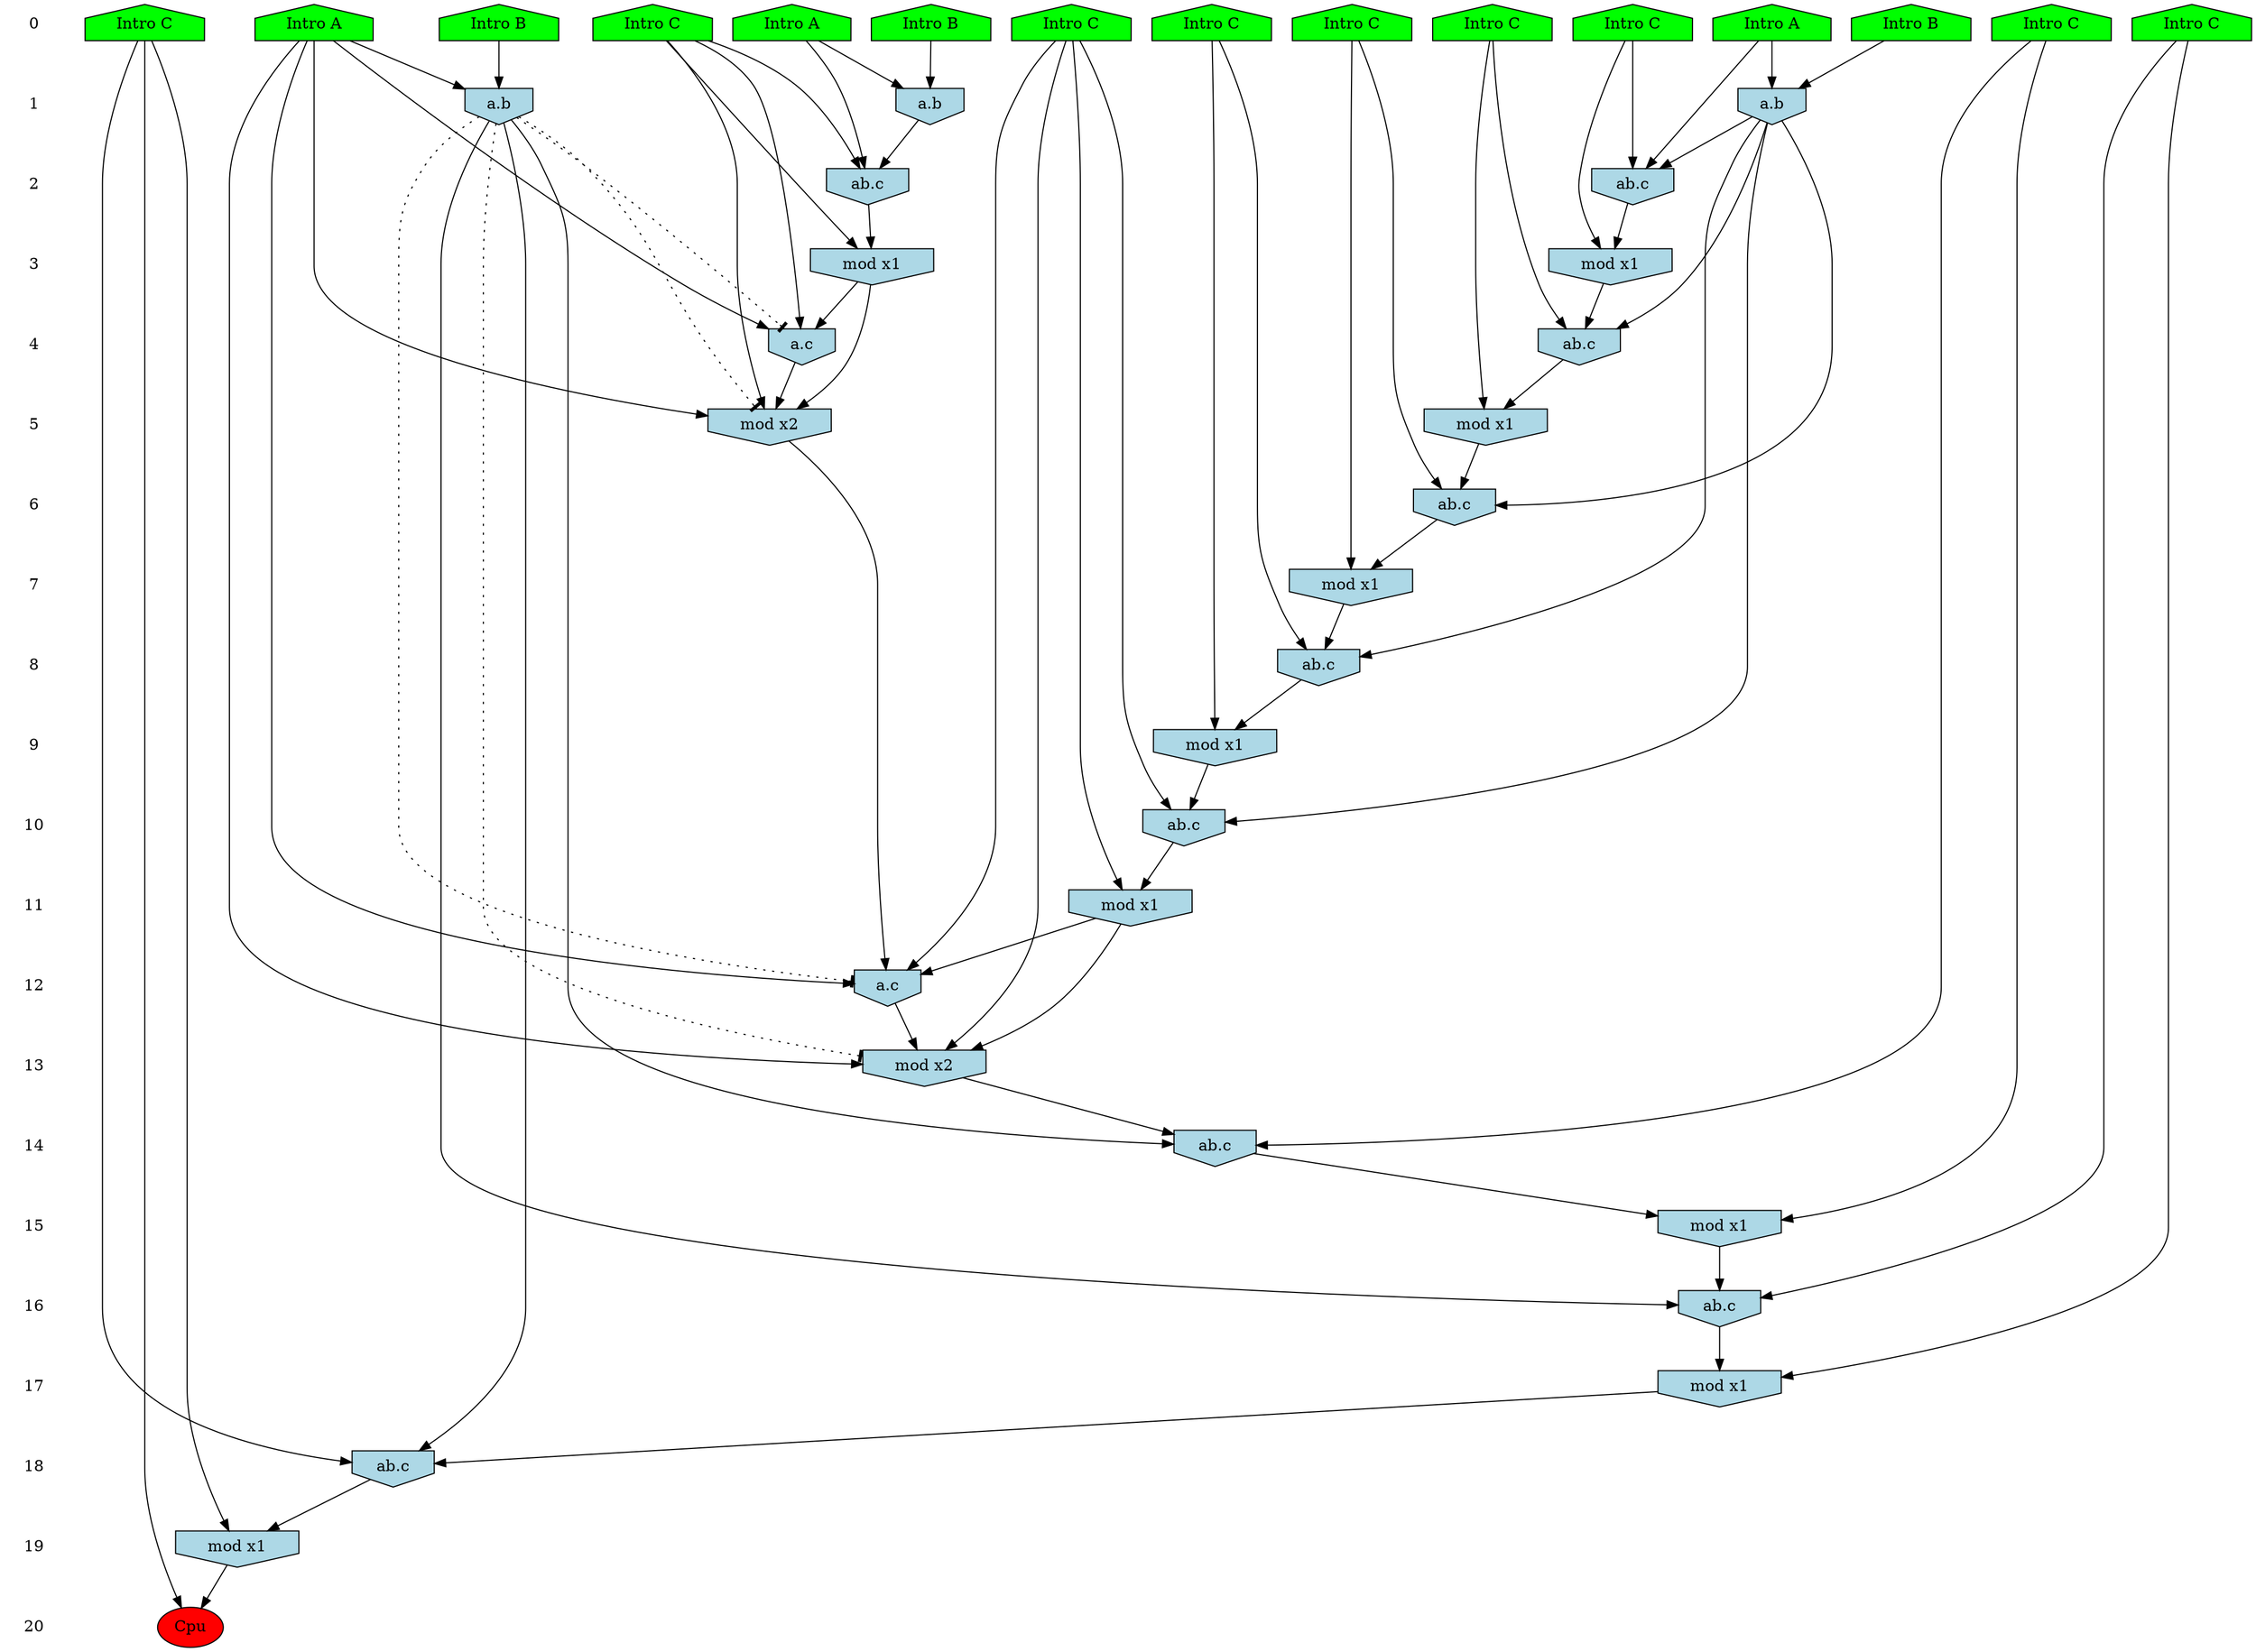/* Compression of 1 causal flows obtained in average at 2.006076E+01 t.u */
/* Compressed causal flows were: [3716] */
digraph G{
 ranksep=.5 ; 
{ rank = same ; "0" [shape=plaintext] ; node_1 [label ="Intro A", shape=house, style=filled, fillcolor=green] ;
node_2 [label ="Intro B", shape=house, style=filled, fillcolor=green] ;
node_3 [label ="Intro A", shape=house, style=filled, fillcolor=green] ;
node_4 [label ="Intro A", shape=house, style=filled, fillcolor=green] ;
node_5 [label ="Intro B", shape=house, style=filled, fillcolor=green] ;
node_6 [label ="Intro B", shape=house, style=filled, fillcolor=green] ;
node_7 [label ="Intro C", shape=house, style=filled, fillcolor=green] ;
node_8 [label ="Intro C", shape=house, style=filled, fillcolor=green] ;
node_9 [label ="Intro C", shape=house, style=filled, fillcolor=green] ;
node_10 [label ="Intro C", shape=house, style=filled, fillcolor=green] ;
node_11 [label ="Intro C", shape=house, style=filled, fillcolor=green] ;
node_12 [label ="Intro C", shape=house, style=filled, fillcolor=green] ;
node_13 [label ="Intro C", shape=house, style=filled, fillcolor=green] ;
node_14 [label ="Intro C", shape=house, style=filled, fillcolor=green] ;
node_15 [label ="Intro C", shape=house, style=filled, fillcolor=green] ;
}
{ rank = same ; "1" [shape=plaintext] ; node_16 [label="a.b", shape=invhouse, style=filled, fillcolor = lightblue] ;
node_27 [label="a.b", shape=invhouse, style=filled, fillcolor = lightblue] ;
node_34 [label="a.b", shape=invhouse, style=filled, fillcolor = lightblue] ;
}
{ rank = same ; "2" [shape=plaintext] ; node_17 [label="ab.c", shape=invhouse, style=filled, fillcolor = lightblue] ;
node_28 [label="ab.c", shape=invhouse, style=filled, fillcolor = lightblue] ;
}
{ rank = same ; "3" [shape=plaintext] ; node_18 [label="mod x1", shape=invhouse, style=filled, fillcolor = lightblue] ;
node_29 [label="mod x1", shape=invhouse, style=filled, fillcolor = lightblue] ;
}
{ rank = same ; "4" [shape=plaintext] ; node_19 [label="ab.c", shape=invhouse, style=filled, fillcolor = lightblue] ;
node_30 [label="a.c", shape=invhouse, style=filled, fillcolor = lightblue] ;
}
{ rank = same ; "5" [shape=plaintext] ; node_20 [label="mod x1", shape=invhouse, style=filled, fillcolor = lightblue] ;
node_31 [label="mod x2", shape=invhouse, style=filled, fillcolor = lightblue] ;
}
{ rank = same ; "6" [shape=plaintext] ; node_21 [label="ab.c", shape=invhouse, style=filled, fillcolor = lightblue] ;
}
{ rank = same ; "7" [shape=plaintext] ; node_22 [label="mod x1", shape=invhouse, style=filled, fillcolor = lightblue] ;
}
{ rank = same ; "8" [shape=plaintext] ; node_23 [label="ab.c", shape=invhouse, style=filled, fillcolor = lightblue] ;
}
{ rank = same ; "9" [shape=plaintext] ; node_24 [label="mod x1", shape=invhouse, style=filled, fillcolor = lightblue] ;
}
{ rank = same ; "10" [shape=plaintext] ; node_25 [label="ab.c", shape=invhouse, style=filled, fillcolor = lightblue] ;
}
{ rank = same ; "11" [shape=plaintext] ; node_26 [label="mod x1", shape=invhouse, style=filled, fillcolor = lightblue] ;
}
{ rank = same ; "12" [shape=plaintext] ; node_32 [label="a.c", shape=invhouse, style=filled, fillcolor = lightblue] ;
}
{ rank = same ; "13" [shape=plaintext] ; node_33 [label="mod x2", shape=invhouse, style=filled, fillcolor = lightblue] ;
}
{ rank = same ; "14" [shape=plaintext] ; node_35 [label="ab.c", shape=invhouse, style=filled, fillcolor = lightblue] ;
}
{ rank = same ; "15" [shape=plaintext] ; node_36 [label="mod x1", shape=invhouse, style=filled, fillcolor = lightblue] ;
}
{ rank = same ; "16" [shape=plaintext] ; node_37 [label="ab.c", shape=invhouse, style=filled, fillcolor = lightblue] ;
}
{ rank = same ; "17" [shape=plaintext] ; node_38 [label="mod x1", shape=invhouse, style=filled, fillcolor = lightblue] ;
}
{ rank = same ; "18" [shape=plaintext] ; node_39 [label="ab.c", shape=invhouse, style=filled, fillcolor = lightblue] ;
}
{ rank = same ; "19" [shape=plaintext] ; node_40 [label="mod x1", shape=invhouse, style=filled, fillcolor = lightblue] ;
}
{ rank = same ; "20" [shape=plaintext] ; node_41 [label ="Cpu", style=filled, fillcolor=red] ;
}
"0" -> "1" [style="invis"]; 
"1" -> "2" [style="invis"]; 
"2" -> "3" [style="invis"]; 
"3" -> "4" [style="invis"]; 
"4" -> "5" [style="invis"]; 
"5" -> "6" [style="invis"]; 
"6" -> "7" [style="invis"]; 
"7" -> "8" [style="invis"]; 
"8" -> "9" [style="invis"]; 
"9" -> "10" [style="invis"]; 
"10" -> "11" [style="invis"]; 
"11" -> "12" [style="invis"]; 
"12" -> "13" [style="invis"]; 
"13" -> "14" [style="invis"]; 
"14" -> "15" [style="invis"]; 
"15" -> "16" [style="invis"]; 
"16" -> "17" [style="invis"]; 
"17" -> "18" [style="invis"]; 
"18" -> "19" [style="invis"]; 
"19" -> "20" [style="invis"]; 
node_2 -> node_16
node_3 -> node_16
node_3 -> node_17
node_9 -> node_17
node_16 -> node_17
node_9 -> node_18
node_17 -> node_18
node_7 -> node_19
node_16 -> node_19
node_18 -> node_19
node_7 -> node_20
node_19 -> node_20
node_11 -> node_21
node_16 -> node_21
node_20 -> node_21
node_11 -> node_22
node_21 -> node_22
node_10 -> node_23
node_16 -> node_23
node_22 -> node_23
node_10 -> node_24
node_23 -> node_24
node_13 -> node_25
node_16 -> node_25
node_24 -> node_25
node_13 -> node_26
node_25 -> node_26
node_1 -> node_27
node_6 -> node_27
node_1 -> node_28
node_12 -> node_28
node_27 -> node_28
node_12 -> node_29
node_28 -> node_29
node_4 -> node_30
node_12 -> node_30
node_29 -> node_30
node_4 -> node_31
node_12 -> node_31
node_29 -> node_31
node_30 -> node_31
node_4 -> node_32
node_13 -> node_32
node_26 -> node_32
node_31 -> node_32
node_4 -> node_33
node_13 -> node_33
node_26 -> node_33
node_32 -> node_33
node_4 -> node_34
node_5 -> node_34
node_14 -> node_35
node_33 -> node_35
node_34 -> node_35
node_14 -> node_36
node_35 -> node_36
node_15 -> node_37
node_34 -> node_37
node_36 -> node_37
node_15 -> node_38
node_37 -> node_38
node_8 -> node_39
node_34 -> node_39
node_38 -> node_39
node_8 -> node_40
node_39 -> node_40
node_8 -> node_41
node_40 -> node_41
node_34 -> node_33 [style=dotted, arrowhead = tee] 
node_34 -> node_32 [style=dotted, arrowhead = tee] 
node_34 -> node_31 [style=dotted, arrowhead = tee] 
node_34 -> node_30 [style=dotted, arrowhead = tee] 
}
/*
 Dot generation time: 0.000189
*/